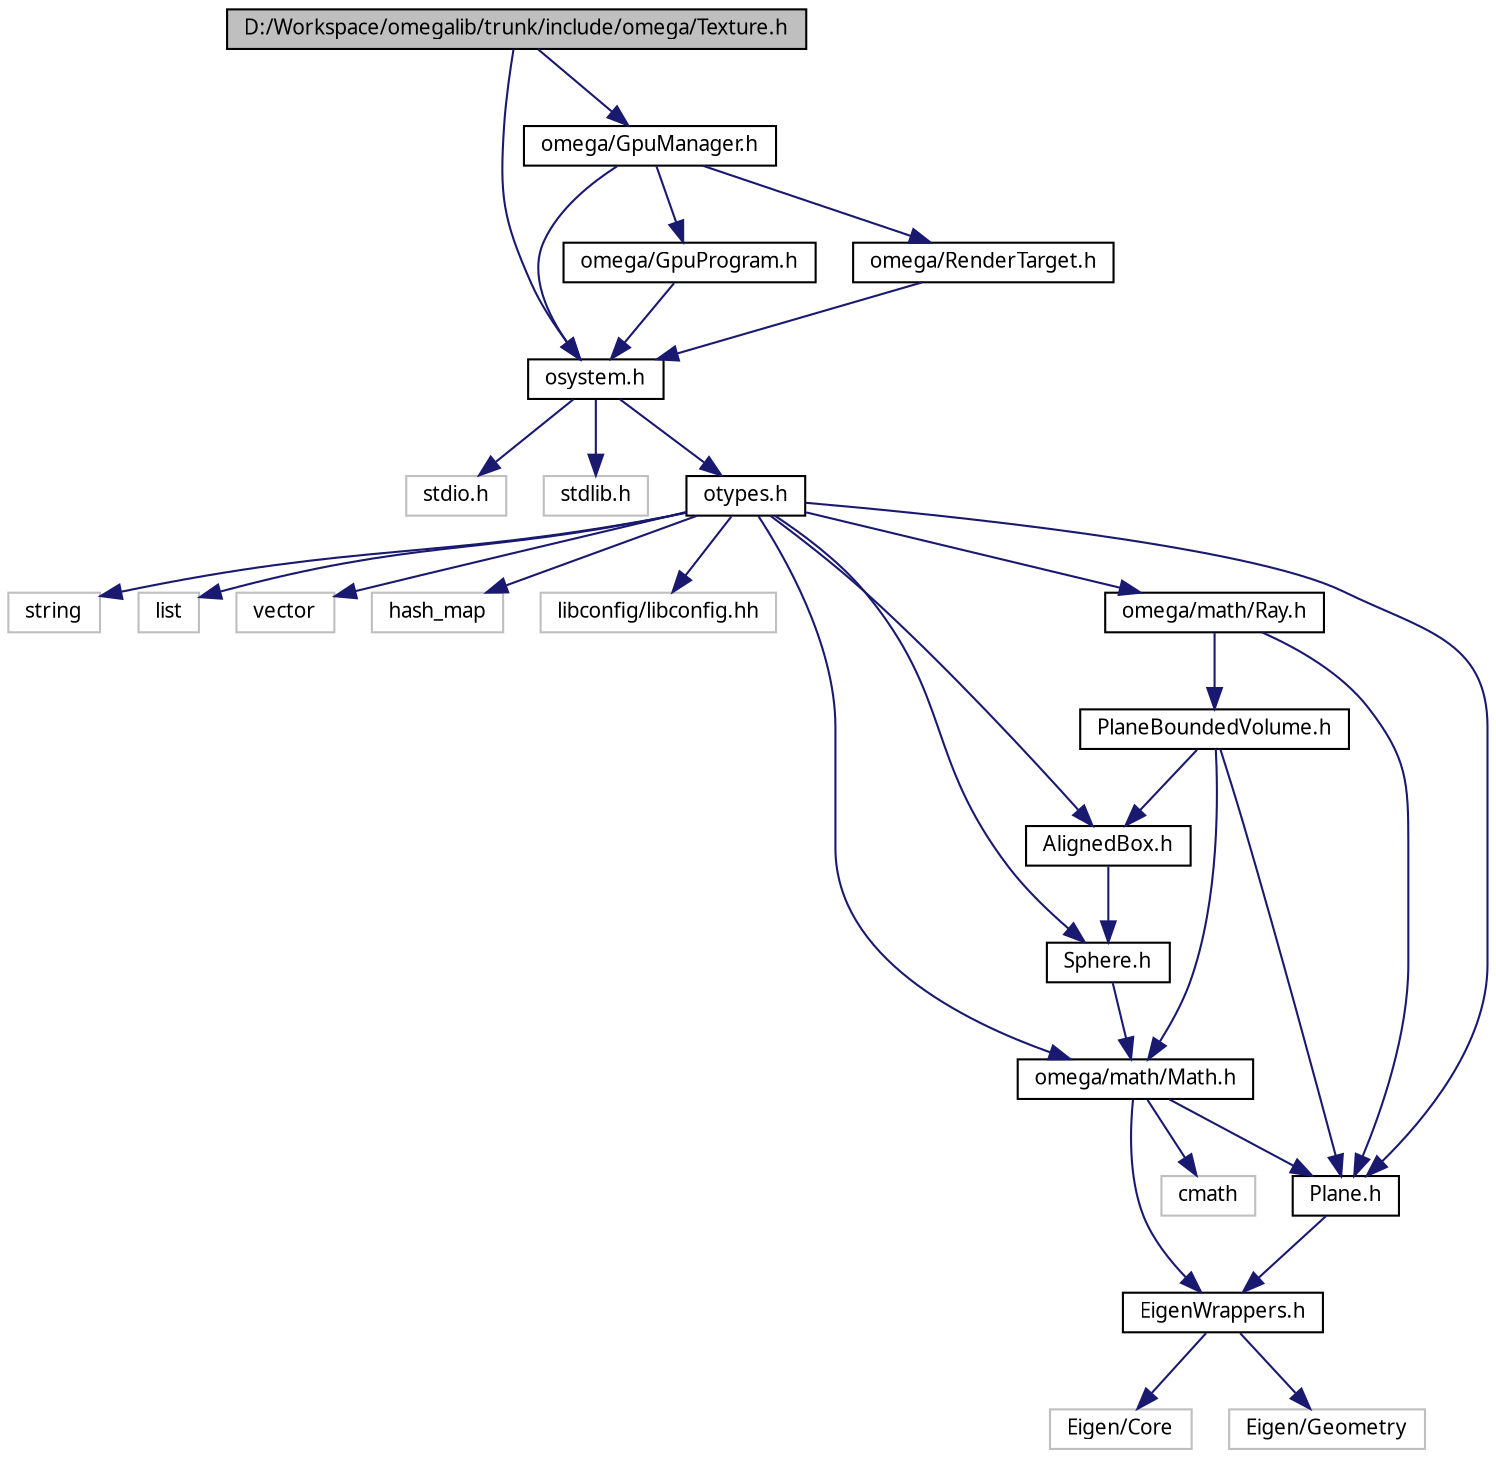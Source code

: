 digraph G
{
  bgcolor="transparent";
  edge [fontname="FreeSans.ttf",fontsize="10",labelfontname="FreeSans.ttf",labelfontsize="10"];
  node [fontname="FreeSans.ttf",fontsize="10",shape=record];
  Node1 [label="D:/Workspace/omegalib/trunk/include/omega/Texture.h",height=0.2,width=0.4,color="black", fillcolor="grey75", style="filled" fontcolor="black"];
  Node1 -> Node2 [color="midnightblue",fontsize="10",style="solid",fontname="FreeSans.ttf"];
  Node2 [label="osystem.h",height=0.2,width=0.4,color="black",URL="$osystem_8h.html"];
  Node2 -> Node3 [color="midnightblue",fontsize="10",style="solid",fontname="FreeSans.ttf"];
  Node3 [label="stdio.h",height=0.2,width=0.4,color="grey75"];
  Node2 -> Node4 [color="midnightblue",fontsize="10",style="solid",fontname="FreeSans.ttf"];
  Node4 [label="stdlib.h",height=0.2,width=0.4,color="grey75"];
  Node2 -> Node5 [color="midnightblue",fontsize="10",style="solid",fontname="FreeSans.ttf"];
  Node5 [label="otypes.h",height=0.2,width=0.4,color="black",URL="$otypes_8h.html"];
  Node5 -> Node6 [color="midnightblue",fontsize="10",style="solid",fontname="FreeSans.ttf"];
  Node6 [label="string",height=0.2,width=0.4,color="grey75"];
  Node5 -> Node7 [color="midnightblue",fontsize="10",style="solid",fontname="FreeSans.ttf"];
  Node7 [label="list",height=0.2,width=0.4,color="grey75"];
  Node5 -> Node8 [color="midnightblue",fontsize="10",style="solid",fontname="FreeSans.ttf"];
  Node8 [label="vector",height=0.2,width=0.4,color="grey75"];
  Node5 -> Node9 [color="midnightblue",fontsize="10",style="solid",fontname="FreeSans.ttf"];
  Node9 [label="hash_map",height=0.2,width=0.4,color="grey75"];
  Node5 -> Node10 [color="midnightblue",fontsize="10",style="solid",fontname="FreeSans.ttf"];
  Node10 [label="libconfig/libconfig.hh",height=0.2,width=0.4,color="grey75"];
  Node5 -> Node11 [color="midnightblue",fontsize="10",style="solid",fontname="FreeSans.ttf"];
  Node11 [label="omega/math/Math.h",height=0.2,width=0.4,color="black",URL="$_math_8h.html"];
  Node11 -> Node12 [color="midnightblue",fontsize="10",style="solid",fontname="FreeSans.ttf"];
  Node12 [label="cmath",height=0.2,width=0.4,color="grey75"];
  Node11 -> Node13 [color="midnightblue",fontsize="10",style="solid",fontname="FreeSans.ttf"];
  Node13 [label="Plane.h",height=0.2,width=0.4,color="black",URL="$_plane_8h.html"];
  Node13 -> Node14 [color="midnightblue",fontsize="10",style="solid",fontname="FreeSans.ttf"];
  Node14 [label="EigenWrappers.h",height=0.2,width=0.4,color="black",URL="$_eigen_wrappers_8h.html"];
  Node14 -> Node15 [color="midnightblue",fontsize="10",style="solid",fontname="FreeSans.ttf"];
  Node15 [label="Eigen/Core",height=0.2,width=0.4,color="grey75"];
  Node14 -> Node16 [color="midnightblue",fontsize="10",style="solid",fontname="FreeSans.ttf"];
  Node16 [label="Eigen/Geometry",height=0.2,width=0.4,color="grey75"];
  Node11 -> Node14 [color="midnightblue",fontsize="10",style="solid",fontname="FreeSans.ttf"];
  Node5 -> Node17 [color="midnightblue",fontsize="10",style="solid",fontname="FreeSans.ttf"];
  Node17 [label="omega/math/Ray.h",height=0.2,width=0.4,color="black",URL="$_ray_8h.html"];
  Node17 -> Node13 [color="midnightblue",fontsize="10",style="solid",fontname="FreeSans.ttf"];
  Node17 -> Node18 [color="midnightblue",fontsize="10",style="solid",fontname="FreeSans.ttf"];
  Node18 [label="PlaneBoundedVolume.h",height=0.2,width=0.4,color="black",URL="$_plane_bounded_volume_8h.html"];
  Node18 -> Node19 [color="midnightblue",fontsize="10",style="solid",fontname="FreeSans.ttf"];
  Node19 [label="AlignedBox.h",height=0.2,width=0.4,color="black",URL="$_aligned_box_8h.html"];
  Node19 -> Node20 [color="midnightblue",fontsize="10",style="solid",fontname="FreeSans.ttf"];
  Node20 [label="Sphere.h",height=0.2,width=0.4,color="black",URL="$_sphere_8h.html"];
  Node20 -> Node11 [color="midnightblue",fontsize="10",style="solid",fontname="FreeSans.ttf"];
  Node18 -> Node11 [color="midnightblue",fontsize="10",style="solid",fontname="FreeSans.ttf"];
  Node18 -> Node13 [color="midnightblue",fontsize="10",style="solid",fontname="FreeSans.ttf"];
  Node5 -> Node19 [color="midnightblue",fontsize="10",style="solid",fontname="FreeSans.ttf"];
  Node5 -> Node20 [color="midnightblue",fontsize="10",style="solid",fontname="FreeSans.ttf"];
  Node5 -> Node13 [color="midnightblue",fontsize="10",style="solid",fontname="FreeSans.ttf"];
  Node1 -> Node21 [color="midnightblue",fontsize="10",style="solid",fontname="FreeSans.ttf"];
  Node21 [label="omega/GpuManager.h",height=0.2,width=0.4,color="black",URL="$_gpu_manager_8h.html"];
  Node21 -> Node2 [color="midnightblue",fontsize="10",style="solid",fontname="FreeSans.ttf"];
  Node21 -> Node22 [color="midnightblue",fontsize="10",style="solid",fontname="FreeSans.ttf"];
  Node22 [label="omega/GpuProgram.h",height=0.2,width=0.4,color="black",URL="$_gpu_program_8h.html"];
  Node22 -> Node2 [color="midnightblue",fontsize="10",style="solid",fontname="FreeSans.ttf"];
  Node21 -> Node23 [color="midnightblue",fontsize="10",style="solid",fontname="FreeSans.ttf"];
  Node23 [label="omega/RenderTarget.h",height=0.2,width=0.4,color="black",URL="$_render_target_8h.html"];
  Node23 -> Node2 [color="midnightblue",fontsize="10",style="solid",fontname="FreeSans.ttf"];
}
